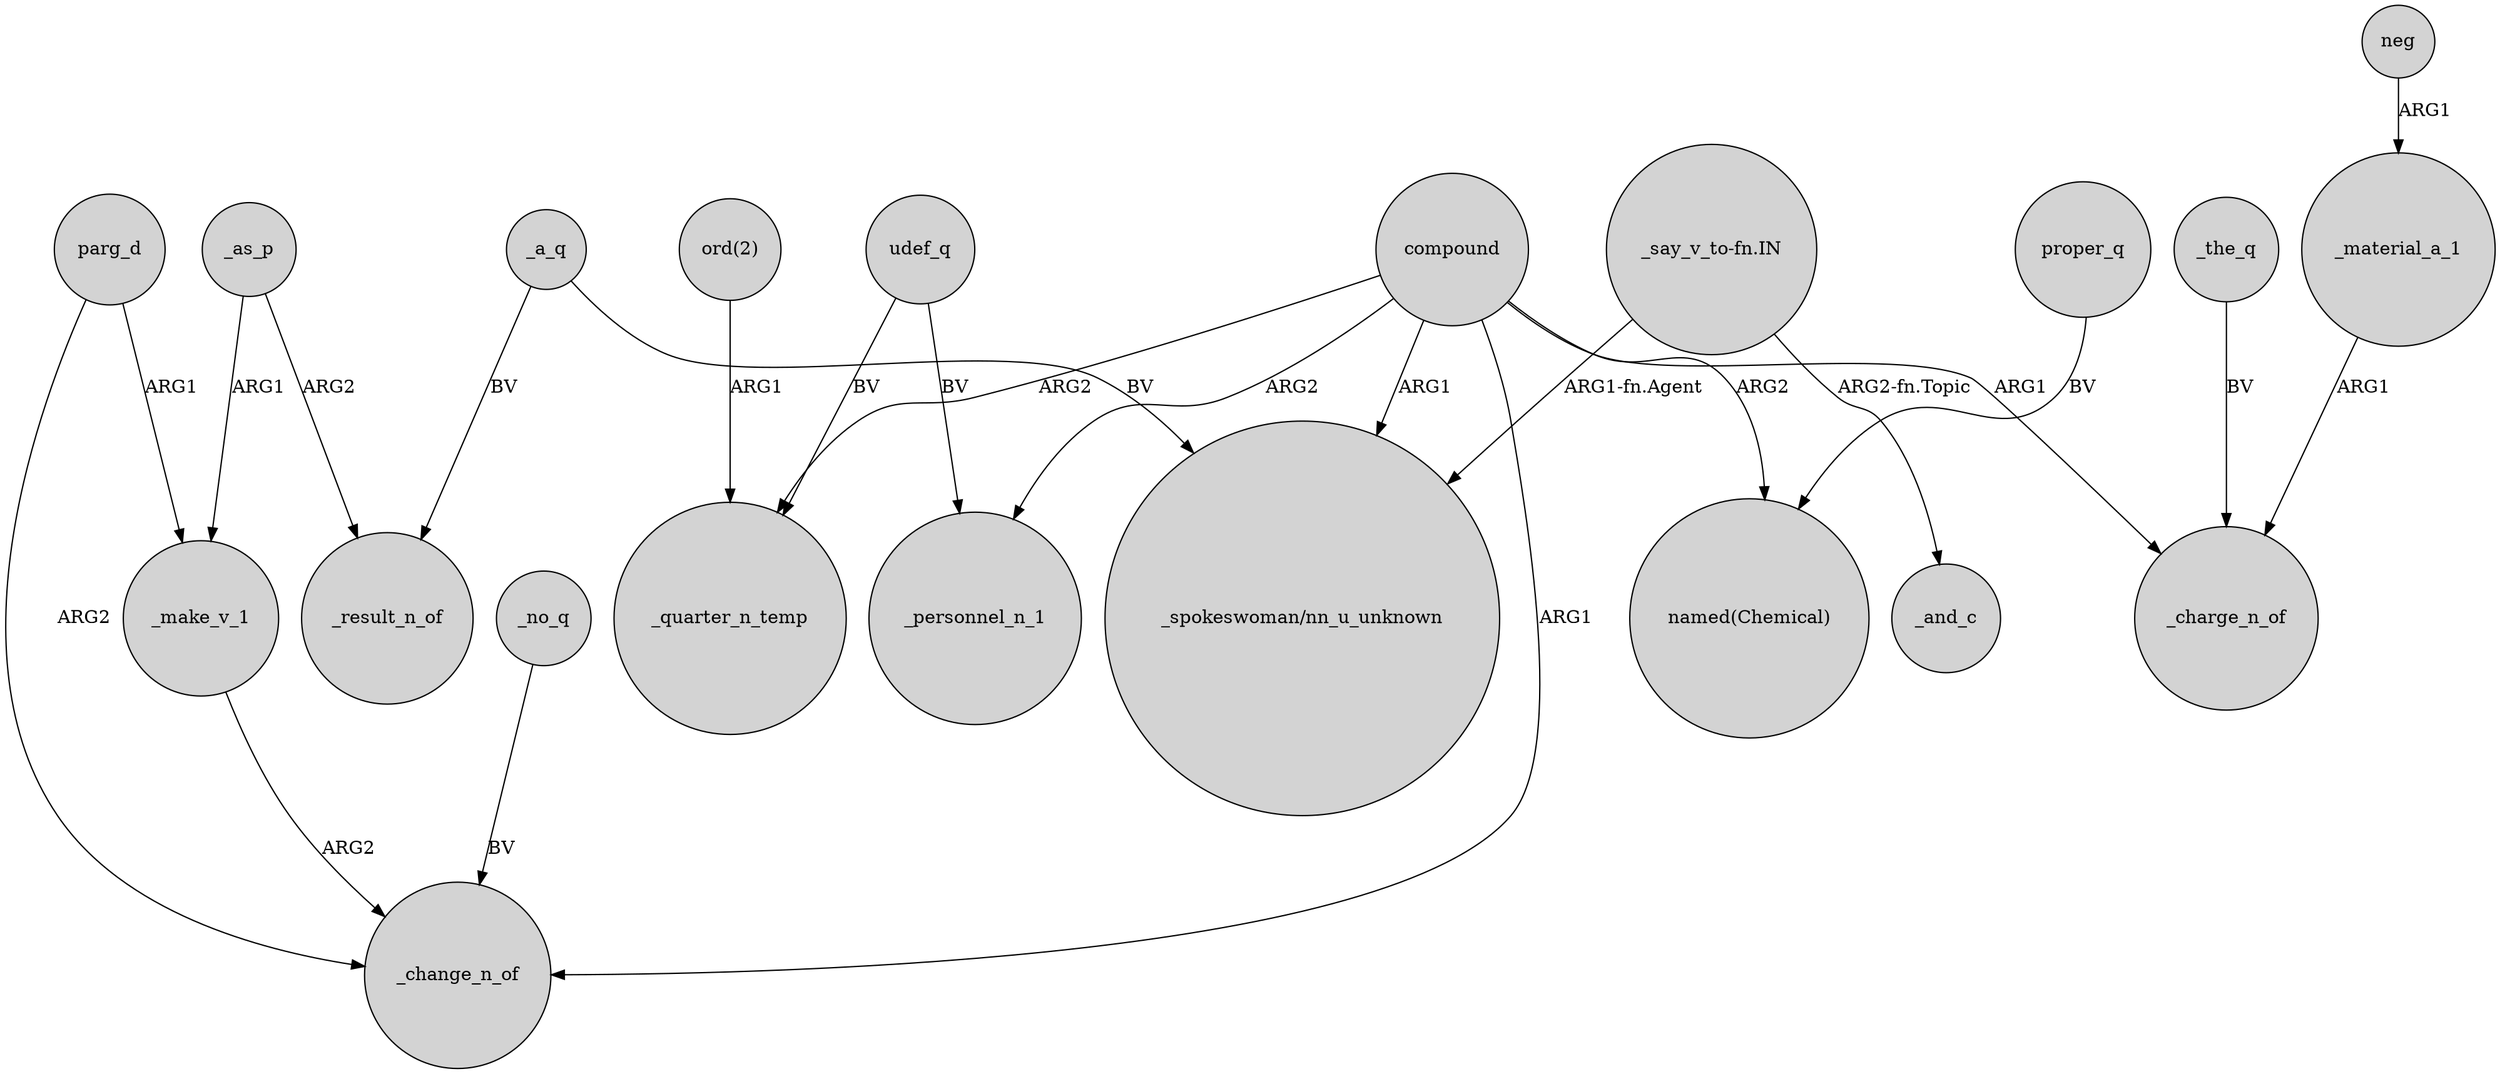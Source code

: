 digraph {
	node [shape=circle style=filled]
	parg_d -> _change_n_of [label=ARG2]
	compound -> _quarter_n_temp [label=ARG2]
	_a_q -> "_spokeswoman/nn_u_unknown" [label=BV]
	_material_a_1 -> _charge_n_of [label=ARG1]
	"ord(2)" -> _quarter_n_temp [label=ARG1]
	_a_q -> _result_n_of [label=BV]
	compound -> _personnel_n_1 [label=ARG2]
	_the_q -> _charge_n_of [label=BV]
	_as_p -> _result_n_of [label=ARG2]
	compound -> _charge_n_of [label=ARG1]
	compound -> _change_n_of [label=ARG1]
	proper_q -> "named(Chemical)" [label=BV]
	_as_p -> _make_v_1 [label=ARG1]
	"_say_v_to-fn.IN" -> _and_c [label="ARG2-fn.Topic"]
	"_say_v_to-fn.IN" -> "_spokeswoman/nn_u_unknown" [label="ARG1-fn.Agent"]
	compound -> "named(Chemical)" [label=ARG2]
	compound -> "_spokeswoman/nn_u_unknown" [label=ARG1]
	udef_q -> _personnel_n_1 [label=BV]
	parg_d -> _make_v_1 [label=ARG1]
	udef_q -> _quarter_n_temp [label=BV]
	_make_v_1 -> _change_n_of [label=ARG2]
	neg -> _material_a_1 [label=ARG1]
	_no_q -> _change_n_of [label=BV]
}
